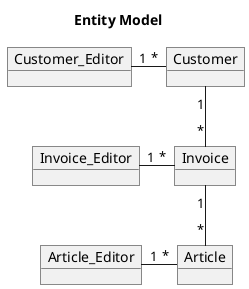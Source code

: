 @startuml

title Entity Model

object Invoice
object Customer
object Article

object Invoice_Editor
object Customer_Editor
object Article_Editor

Customer "1" -- "*" Invoice
Invoice "1" -- "*" Article 

Invoice_Editor "1" - "*" Invoice
Customer_Editor "1" - "*" Customer 
Article_Editor "1" -  "*"Article

@enduml

